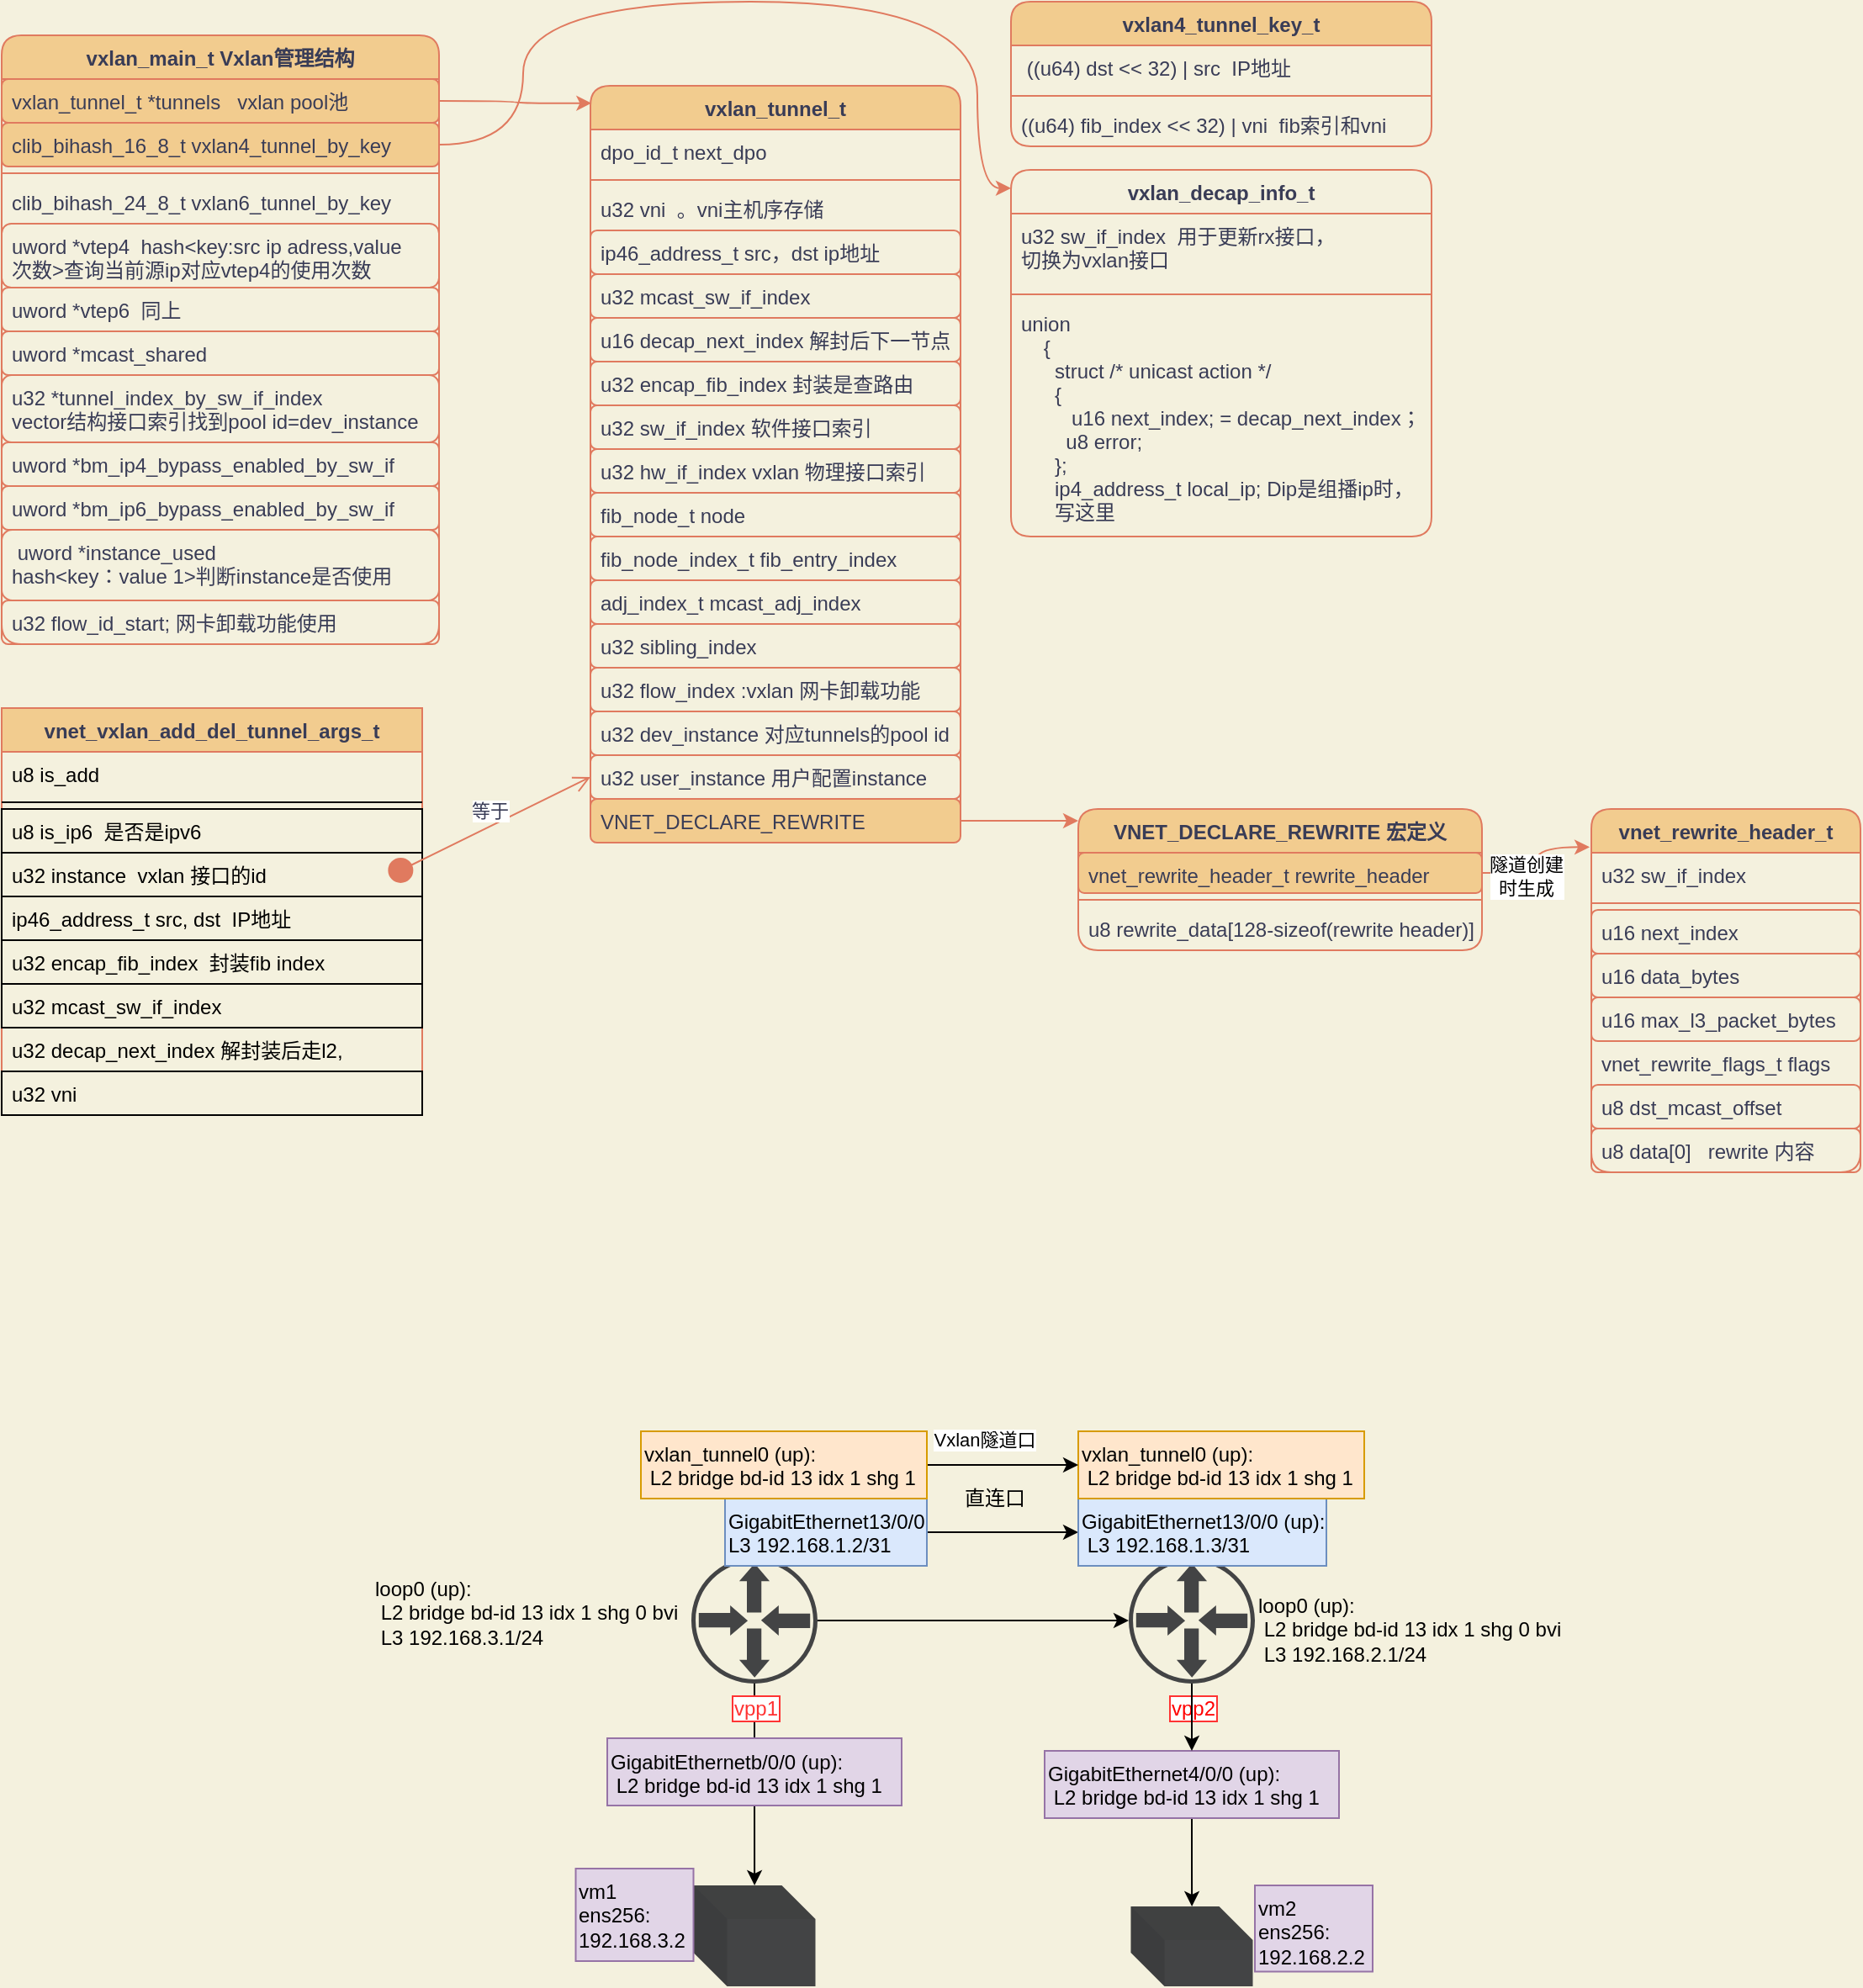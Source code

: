 <mxfile version="14.1.8" type="device"><diagram name="Page-1" id="13e1069c-82ec-6db2-03f1-153e76fe0fe0"><mxGraphModel dx="768" dy="1332" grid="1" gridSize="10" guides="1" tooltips="1" connect="1" arrows="1" fold="1" page="1" pageScale="1" pageWidth="1100" pageHeight="850" background="#F4F1DE" math="0" shadow="0"><root><mxCell id="0"/><mxCell id="1" parent="0"/><mxCell id="uFPIgmtehtDhZ1nZgeQo-14" value="vxlan_main_t Vxlan管理结构" style="swimlane;fontStyle=1;align=center;verticalAlign=top;childLayout=stackLayout;horizontal=1;startSize=26;horizontalStack=0;resizeParent=1;resizeParentMax=0;resizeLast=0;collapsible=1;marginBottom=0;direction=east;fillColor=#F2CC8F;strokeColor=#E07A5F;fontColor=#393C56;rounded=1;" parent="1" vertex="1"><mxGeometry x="70" y="-780" width="260" height="362" as="geometry"><mxRectangle x="50" y="-340" width="100" height="26" as="alternateBounds"/></mxGeometry></mxCell><mxCell id="uFPIgmtehtDhZ1nZgeQo-18" value="vxlan_tunnel_t *tunnels   vxlan pool池" style="text;fillColor=#F2CC8F;align=left;verticalAlign=top;spacingLeft=4;spacingRight=4;overflow=hidden;rotatable=0;points=[[0,0.5],[1,0.5]];portConstraint=eastwest;strokeColor=#E07A5F;fontColor=#393C56;rounded=1;" parent="uFPIgmtehtDhZ1nZgeQo-14" vertex="1"><mxGeometry y="26" width="260" height="26" as="geometry"/></mxCell><mxCell id="uFPIgmtehtDhZ1nZgeQo-15" value="clib_bihash_16_8_t vxlan4_tunnel_by_key" style="text;strokeColor=#E07A5F;fillColor=#F2CC8F;align=left;verticalAlign=top;spacingLeft=4;spacingRight=4;overflow=hidden;rotatable=0;points=[[0,0.5],[1,0.5]];portConstraint=eastwest;fontColor=#393C56;rounded=1;" parent="uFPIgmtehtDhZ1nZgeQo-14" vertex="1"><mxGeometry y="52" width="260" height="26" as="geometry"/></mxCell><mxCell id="uFPIgmtehtDhZ1nZgeQo-16" value="" style="line;strokeWidth=1;fillColor=none;align=left;verticalAlign=middle;spacingTop=-1;spacingLeft=3;spacingRight=3;rotatable=0;labelPosition=right;points=[];portConstraint=eastwest;strokeColor=#E07A5F;fontColor=#393C56;rounded=1;labelBackgroundColor=#F4F1DE;" parent="uFPIgmtehtDhZ1nZgeQo-14" vertex="1"><mxGeometry y="78" width="260" height="8" as="geometry"/></mxCell><mxCell id="uFPIgmtehtDhZ1nZgeQo-17" value="clib_bihash_24_8_t vxlan6_tunnel_by_key" style="text;strokeColor=none;fillColor=none;align=left;verticalAlign=top;spacingLeft=4;spacingRight=4;overflow=hidden;rotatable=0;points=[[0,0.5],[1,0.5]];portConstraint=eastwest;fontColor=#393C56;rounded=1;" parent="uFPIgmtehtDhZ1nZgeQo-14" vertex="1"><mxGeometry y="86" width="260" height="26" as="geometry"/></mxCell><mxCell id="uFPIgmtehtDhZ1nZgeQo-19" value="uword *vtep4  hash&lt;key:src ip adress,value&#10;次数&gt;查询当前源ip对应vtep4的使用次数" style="text;fillColor=none;align=left;verticalAlign=top;spacingLeft=4;spacingRight=4;overflow=hidden;rotatable=0;points=[[0,0.5],[1,0.5]];portConstraint=eastwest;strokeColor=#E07A5F;fontColor=#393C56;rounded=1;" parent="uFPIgmtehtDhZ1nZgeQo-14" vertex="1"><mxGeometry y="112" width="260" height="38" as="geometry"/></mxCell><mxCell id="uFPIgmtehtDhZ1nZgeQo-21" value="uword *vtep6  同上" style="text;fillColor=none;align=left;verticalAlign=top;spacingLeft=4;spacingRight=4;overflow=hidden;rotatable=0;points=[[0,0.5],[1,0.5]];portConstraint=eastwest;strokeColor=#E07A5F;fontColor=#393C56;rounded=1;" parent="uFPIgmtehtDhZ1nZgeQo-14" vertex="1"><mxGeometry y="150" width="260" height="26" as="geometry"/></mxCell><mxCell id="uFPIgmtehtDhZ1nZgeQo-22" value="uword *mcast_shared " style="text;fillColor=none;align=left;verticalAlign=top;spacingLeft=4;spacingRight=4;overflow=hidden;rotatable=0;points=[[0,0.5],[1,0.5]];portConstraint=eastwest;strokeColor=#E07A5F;fontColor=#393C56;rounded=1;" parent="uFPIgmtehtDhZ1nZgeQo-14" vertex="1"><mxGeometry y="176" width="260" height="26" as="geometry"/></mxCell><mxCell id="uFPIgmtehtDhZ1nZgeQo-23" value="u32 *tunnel_index_by_sw_if_index&#10;vector结构接口索引找到pool id=dev_instance" style="text;fillColor=none;align=left;verticalAlign=top;spacingLeft=4;spacingRight=4;overflow=hidden;rotatable=0;points=[[0,0.5],[1,0.5]];portConstraint=eastwest;strokeColor=#E07A5F;fontColor=#393C56;rounded=1;" parent="uFPIgmtehtDhZ1nZgeQo-14" vertex="1"><mxGeometry y="202" width="260" height="40" as="geometry"/></mxCell><mxCell id="uFPIgmtehtDhZ1nZgeQo-24" value="uword *bm_ip4_bypass_enabled_by_sw_if" style="text;fillColor=none;align=left;verticalAlign=top;spacingLeft=4;spacingRight=4;overflow=hidden;rotatable=0;points=[[0,0.5],[1,0.5]];portConstraint=eastwest;strokeColor=#E07A5F;fontColor=#393C56;rounded=1;" parent="uFPIgmtehtDhZ1nZgeQo-14" vertex="1"><mxGeometry y="242" width="260" height="26" as="geometry"/></mxCell><mxCell id="uFPIgmtehtDhZ1nZgeQo-25" value="uword *bm_ip6_bypass_enabled_by_sw_if" style="text;fillColor=none;align=left;verticalAlign=top;spacingLeft=4;spacingRight=4;overflow=hidden;rotatable=0;points=[[0,0.5],[1,0.5]];portConstraint=eastwest;strokeColor=#E07A5F;fontColor=#393C56;rounded=1;" parent="uFPIgmtehtDhZ1nZgeQo-14" vertex="1"><mxGeometry y="268" width="260" height="26" as="geometry"/></mxCell><mxCell id="uFPIgmtehtDhZ1nZgeQo-83" value=" uword *instance_used &#10;hash&lt;key：value 1&gt;判断instance是否使用" style="text;fillColor=none;align=left;verticalAlign=top;spacingLeft=4;spacingRight=4;overflow=hidden;rotatable=0;points=[[0,0.5],[1,0.5]];portConstraint=eastwest;strokeColor=#E07A5F;fontColor=#393C56;rounded=1;" parent="uFPIgmtehtDhZ1nZgeQo-14" vertex="1"><mxGeometry y="294" width="260" height="42" as="geometry"/></mxCell><mxCell id="uFPIgmtehtDhZ1nZgeQo-26" value="u32 flow_id_start; 网卡卸载功能使用" style="text;fillColor=none;align=left;verticalAlign=top;spacingLeft=4;spacingRight=4;overflow=hidden;rotatable=0;points=[[0,0.5],[1,0.5]];portConstraint=eastwest;strokeColor=#E07A5F;fontColor=#393C56;rounded=1;" parent="uFPIgmtehtDhZ1nZgeQo-14" vertex="1"><mxGeometry y="336" width="260" height="26" as="geometry"/></mxCell><mxCell id="uFPIgmtehtDhZ1nZgeQo-28" style="edgeStyle=orthogonalEdgeStyle;orthogonalLoop=1;jettySize=auto;html=1;exitX=1;exitY=0.5;exitDx=0;exitDy=0;strokeColor=#E07A5F;fontColor=#393C56;curved=1;labelBackgroundColor=#F4F1DE;entryX=0.003;entryY=0.023;entryDx=0;entryDy=0;entryPerimeter=0;" parent="1" source="uFPIgmtehtDhZ1nZgeQo-18" target="uFPIgmtehtDhZ1nZgeQo-29" edge="1"><mxGeometry relative="1" as="geometry"><mxPoint x="430" y="-741" as="targetPoint"/></mxGeometry></mxCell><mxCell id="uFPIgmtehtDhZ1nZgeQo-29" value="vxlan_tunnel_t" style="swimlane;fontStyle=1;align=center;verticalAlign=top;childLayout=stackLayout;horizontal=1;startSize=26;horizontalStack=0;resizeParent=1;resizeParentMax=0;resizeLast=0;collapsible=1;marginBottom=0;strokeColor=#E07A5F;fillColor=#F2CC8F;fontColor=#393C56;rounded=1;" parent="1" vertex="1"><mxGeometry x="420" y="-750" width="220" height="450" as="geometry"/></mxCell><mxCell id="uFPIgmtehtDhZ1nZgeQo-30" value="dpo_id_t next_dpo" style="text;strokeColor=none;fillColor=none;align=left;verticalAlign=top;spacingLeft=4;spacingRight=4;overflow=hidden;rotatable=0;points=[[0,0.5],[1,0.5]];portConstraint=eastwest;fontColor=#393C56;rounded=1;" parent="uFPIgmtehtDhZ1nZgeQo-29" vertex="1"><mxGeometry y="26" width="220" height="26" as="geometry"/></mxCell><mxCell id="uFPIgmtehtDhZ1nZgeQo-31" value="" style="line;strokeWidth=1;fillColor=none;align=left;verticalAlign=middle;spacingTop=-1;spacingLeft=3;spacingRight=3;rotatable=0;labelPosition=right;points=[];portConstraint=eastwest;strokeColor=#E07A5F;fontColor=#393C56;rounded=1;labelBackgroundColor=#F4F1DE;" parent="uFPIgmtehtDhZ1nZgeQo-29" vertex="1"><mxGeometry y="52" width="220" height="8" as="geometry"/></mxCell><mxCell id="uFPIgmtehtDhZ1nZgeQo-38" value="u32 vni  。vni主机序存储" style="text;strokeColor=none;fillColor=none;align=left;verticalAlign=top;spacingLeft=4;spacingRight=4;overflow=hidden;rotatable=0;points=[[0,0.5],[1,0.5]];portConstraint=eastwest;fontColor=#393C56;rounded=1;" parent="uFPIgmtehtDhZ1nZgeQo-29" vertex="1"><mxGeometry y="60" width="220" height="26" as="geometry"/></mxCell><mxCell id="uFPIgmtehtDhZ1nZgeQo-39" value="ip46_address_t src，dst ip地址" style="text;fillColor=none;align=left;verticalAlign=top;spacingLeft=4;spacingRight=4;overflow=hidden;rotatable=0;points=[[0,0.5],[1,0.5]];portConstraint=eastwest;strokeColor=#E07A5F;fontColor=#393C56;rounded=1;" parent="uFPIgmtehtDhZ1nZgeQo-29" vertex="1"><mxGeometry y="86" width="220" height="26" as="geometry"/></mxCell><mxCell id="uFPIgmtehtDhZ1nZgeQo-41" value="u32 mcast_sw_if_index" style="text;fillColor=none;align=left;verticalAlign=top;spacingLeft=4;spacingRight=4;overflow=hidden;rotatable=0;points=[[0,0.5],[1,0.5]];portConstraint=eastwest;strokeColor=#E07A5F;fontColor=#393C56;rounded=1;" parent="uFPIgmtehtDhZ1nZgeQo-29" vertex="1"><mxGeometry y="112" width="220" height="26" as="geometry"/></mxCell><mxCell id="uFPIgmtehtDhZ1nZgeQo-42" value="u16 decap_next_index 解封后下一节点" style="text;fillColor=none;align=left;verticalAlign=top;spacingLeft=4;spacingRight=4;overflow=hidden;rotatable=0;points=[[0,0.5],[1,0.5]];portConstraint=eastwest;strokeColor=#E07A5F;fontColor=#393C56;rounded=1;" parent="uFPIgmtehtDhZ1nZgeQo-29" vertex="1"><mxGeometry y="138" width="220" height="26" as="geometry"/></mxCell><mxCell id="uFPIgmtehtDhZ1nZgeQo-46" value="u32 encap_fib_index 封装是查路由" style="text;fillColor=none;align=left;verticalAlign=top;spacingLeft=4;spacingRight=4;overflow=hidden;rotatable=0;points=[[0,0.5],[1,0.5]];portConstraint=eastwest;strokeColor=#E07A5F;fontColor=#393C56;rounded=1;" parent="uFPIgmtehtDhZ1nZgeQo-29" vertex="1"><mxGeometry y="164" width="220" height="26" as="geometry"/></mxCell><mxCell id="uFPIgmtehtDhZ1nZgeQo-47" value="u32 sw_if_index 软件接口索引" style="text;fillColor=none;align=left;verticalAlign=top;spacingLeft=4;spacingRight=4;overflow=hidden;rotatable=0;points=[[0,0.5],[1,0.5]];portConstraint=eastwest;strokeColor=#E07A5F;fontColor=#393C56;rounded=1;" parent="uFPIgmtehtDhZ1nZgeQo-29" vertex="1"><mxGeometry y="190" width="220" height="26" as="geometry"/></mxCell><mxCell id="uFPIgmtehtDhZ1nZgeQo-48" value="u32 hw_if_index vxlan 物理接口索引" style="text;fillColor=none;align=left;verticalAlign=top;spacingLeft=4;spacingRight=4;overflow=hidden;rotatable=0;points=[[0,0.5],[1,0.5]];portConstraint=eastwest;strokeColor=#E07A5F;fontColor=#393C56;rounded=1;" parent="uFPIgmtehtDhZ1nZgeQo-29" vertex="1"><mxGeometry y="216" width="220" height="26" as="geometry"/></mxCell><mxCell id="uFPIgmtehtDhZ1nZgeQo-50" value="fib_node_t node" style="text;fillColor=none;align=left;verticalAlign=top;spacingLeft=4;spacingRight=4;overflow=hidden;rotatable=0;points=[[0,0.5],[1,0.5]];portConstraint=eastwest;strokeColor=#E07A5F;fontColor=#393C56;rounded=1;" parent="uFPIgmtehtDhZ1nZgeQo-29" vertex="1"><mxGeometry y="242" width="220" height="26" as="geometry"/></mxCell><mxCell id="uFPIgmtehtDhZ1nZgeQo-49" value="fib_node_index_t fib_entry_index" style="text;fillColor=none;align=left;verticalAlign=top;spacingLeft=4;spacingRight=4;overflow=hidden;rotatable=0;points=[[0,0.5],[1,0.5]];portConstraint=eastwest;strokeColor=#E07A5F;fontColor=#393C56;rounded=1;" parent="uFPIgmtehtDhZ1nZgeQo-29" vertex="1"><mxGeometry y="268" width="220" height="26" as="geometry"/></mxCell><mxCell id="uFPIgmtehtDhZ1nZgeQo-51" value="adj_index_t mcast_adj_index" style="text;fillColor=none;align=left;verticalAlign=top;spacingLeft=4;spacingRight=4;overflow=hidden;rotatable=0;points=[[0,0.5],[1,0.5]];portConstraint=eastwest;strokeColor=#E07A5F;fontColor=#393C56;rounded=1;" parent="uFPIgmtehtDhZ1nZgeQo-29" vertex="1"><mxGeometry y="294" width="220" height="26" as="geometry"/></mxCell><mxCell id="uFPIgmtehtDhZ1nZgeQo-52" value="u32 sibling_index" style="text;fillColor=none;align=left;verticalAlign=top;spacingLeft=4;spacingRight=4;overflow=hidden;rotatable=0;points=[[0,0.5],[1,0.5]];portConstraint=eastwest;strokeColor=#E07A5F;fontColor=#393C56;rounded=1;" parent="uFPIgmtehtDhZ1nZgeQo-29" vertex="1"><mxGeometry y="320" width="220" height="26" as="geometry"/></mxCell><mxCell id="uFPIgmtehtDhZ1nZgeQo-53" value="u32 flow_index :vxlan 网卡卸载功能" style="text;fillColor=none;align=left;verticalAlign=top;spacingLeft=4;spacingRight=4;overflow=hidden;rotatable=0;points=[[0,0.5],[1,0.5]];portConstraint=eastwest;strokeColor=#E07A5F;fontColor=#393C56;rounded=1;" parent="uFPIgmtehtDhZ1nZgeQo-29" vertex="1"><mxGeometry y="346" width="220" height="26" as="geometry"/></mxCell><mxCell id="uFPIgmtehtDhZ1nZgeQo-54" value="u32 dev_instance 对应tunnels的pool id" style="text;fillColor=none;align=left;verticalAlign=top;spacingLeft=4;spacingRight=4;overflow=hidden;rotatable=0;points=[[0,0.5],[1,0.5]];portConstraint=eastwest;strokeColor=#E07A5F;fontColor=#393C56;rounded=1;" parent="uFPIgmtehtDhZ1nZgeQo-29" vertex="1"><mxGeometry y="372" width="220" height="26" as="geometry"/></mxCell><mxCell id="uFPIgmtehtDhZ1nZgeQo-55" value="u32 user_instance 用户配置instance" style="text;fillColor=none;align=left;verticalAlign=top;spacingLeft=4;spacingRight=4;overflow=hidden;rotatable=0;points=[[0,0.5],[1,0.5]];portConstraint=eastwest;strokeColor=#E07A5F;fontColor=#393C56;rounded=1;" parent="uFPIgmtehtDhZ1nZgeQo-29" vertex="1"><mxGeometry y="398" width="220" height="26" as="geometry"/></mxCell><mxCell id="uFPIgmtehtDhZ1nZgeQo-40" value="VNET_DECLARE_REWRITE" style="text;fillColor=#F2CC8F;align=left;verticalAlign=top;spacingLeft=4;spacingRight=4;overflow=hidden;rotatable=0;points=[[0,0.5],[1,0.5]];portConstraint=eastwest;strokeColor=#E07A5F;fontColor=#393C56;rounded=1;" parent="uFPIgmtehtDhZ1nZgeQo-29" vertex="1"><mxGeometry y="424" width="220" height="26" as="geometry"/></mxCell><mxCell id="uFPIgmtehtDhZ1nZgeQo-56" style="edgeStyle=orthogonalEdgeStyle;orthogonalLoop=1;jettySize=auto;html=1;exitX=1;exitY=0.5;exitDx=0;exitDy=0;strokeColor=#E07A5F;fontColor=#393C56;curved=1;labelBackgroundColor=#F4F1DE;" parent="1" source="uFPIgmtehtDhZ1nZgeQo-40" edge="1"><mxGeometry relative="1" as="geometry"><mxPoint x="710" y="-313" as="targetPoint"/></mxGeometry></mxCell><mxCell id="uFPIgmtehtDhZ1nZgeQo-57" value="VNET_DECLARE_REWRITE 宏定义" style="swimlane;fontStyle=1;align=center;verticalAlign=top;childLayout=stackLayout;horizontal=1;startSize=26;horizontalStack=0;resizeParent=1;resizeParentMax=0;resizeLast=0;collapsible=1;marginBottom=0;strokeColor=#E07A5F;fillColor=#F2CC8F;fontColor=#393C56;rounded=1;" parent="1" vertex="1"><mxGeometry x="710" y="-320" width="240" height="84" as="geometry"/></mxCell><mxCell id="uFPIgmtehtDhZ1nZgeQo-58" value="vnet_rewrite_header_t rewrite_header" style="text;strokeColor=#E07A5F;fillColor=#F2CC8F;align=left;verticalAlign=top;spacingLeft=4;spacingRight=4;overflow=hidden;rotatable=0;points=[[0,0.5],[1,0.5]];portConstraint=eastwest;fontColor=#393C56;rounded=1;" parent="uFPIgmtehtDhZ1nZgeQo-57" vertex="1"><mxGeometry y="26" width="240" height="24" as="geometry"/></mxCell><mxCell id="uFPIgmtehtDhZ1nZgeQo-59" value="" style="line;strokeWidth=1;fillColor=none;align=left;verticalAlign=middle;spacingTop=-1;spacingLeft=3;spacingRight=3;rotatable=0;labelPosition=right;points=[];portConstraint=eastwest;strokeColor=#E07A5F;fontColor=#393C56;rounded=1;labelBackgroundColor=#F4F1DE;" parent="uFPIgmtehtDhZ1nZgeQo-57" vertex="1"><mxGeometry y="50" width="240" height="8" as="geometry"/></mxCell><mxCell id="uFPIgmtehtDhZ1nZgeQo-60" value="u8 rewrite_data[128-sizeof(rewrite header)]" style="text;strokeColor=none;fillColor=none;align=left;verticalAlign=top;spacingLeft=4;spacingRight=4;overflow=hidden;rotatable=0;points=[[0,0.5],[1,0.5]];portConstraint=eastwest;fontColor=#393C56;rounded=1;" parent="uFPIgmtehtDhZ1nZgeQo-57" vertex="1"><mxGeometry y="58" width="240" height="26" as="geometry"/></mxCell><mxCell id="uFPIgmtehtDhZ1nZgeQo-62" style="edgeStyle=orthogonalEdgeStyle;orthogonalLoop=1;jettySize=auto;html=1;exitX=1;exitY=0.5;exitDx=0;exitDy=0;entryX=-0.006;entryY=0.105;entryDx=0;entryDy=0;entryPerimeter=0;strokeColor=#E07A5F;fontColor=#393C56;curved=1;labelBackgroundColor=#F4F1DE;" parent="1" source="uFPIgmtehtDhZ1nZgeQo-58" target="uFPIgmtehtDhZ1nZgeQo-63" edge="1"><mxGeometry relative="1" as="geometry"><mxPoint x="990" y="-310" as="targetPoint"/></mxGeometry></mxCell><mxCell id="suZ2CLB8-niLP9ncYrzO-1" value="隧道创建&lt;br&gt;时生成" style="edgeLabel;html=1;align=center;verticalAlign=middle;resizable=0;points=[];" vertex="1" connectable="0" parent="uFPIgmtehtDhZ1nZgeQo-62"><mxGeometry x="-0.345" y="-2" relative="1" as="geometry"><mxPoint as="offset"/></mxGeometry></mxCell><mxCell id="uFPIgmtehtDhZ1nZgeQo-63" value="vnet_rewrite_header_t" style="swimlane;fontStyle=1;align=center;verticalAlign=top;childLayout=stackLayout;horizontal=1;startSize=26;horizontalStack=0;resizeParent=1;resizeParentMax=0;resizeLast=0;collapsible=1;marginBottom=0;strokeColor=#E07A5F;fillColor=#F2CC8F;fontColor=#393C56;rounded=1;" parent="1" vertex="1"><mxGeometry x="1015" y="-320" width="160" height="216" as="geometry"/></mxCell><mxCell id="uFPIgmtehtDhZ1nZgeQo-64" value="u32 sw_if_index" style="text;strokeColor=none;fillColor=none;align=left;verticalAlign=top;spacingLeft=4;spacingRight=4;overflow=hidden;rotatable=0;points=[[0,0.5],[1,0.5]];portConstraint=eastwest;fontColor=#393C56;rounded=1;" parent="uFPIgmtehtDhZ1nZgeQo-63" vertex="1"><mxGeometry y="26" width="160" height="26" as="geometry"/></mxCell><mxCell id="uFPIgmtehtDhZ1nZgeQo-65" value="" style="line;strokeWidth=1;fillColor=none;align=left;verticalAlign=middle;spacingTop=-1;spacingLeft=3;spacingRight=3;rotatable=0;labelPosition=right;points=[];portConstraint=eastwest;strokeColor=#E07A5F;fontColor=#393C56;rounded=1;labelBackgroundColor=#F4F1DE;" parent="uFPIgmtehtDhZ1nZgeQo-63" vertex="1"><mxGeometry y="52" width="160" height="8" as="geometry"/></mxCell><mxCell id="uFPIgmtehtDhZ1nZgeQo-68" value="u16 next_index" style="text;fillColor=none;align=left;verticalAlign=top;spacingLeft=4;spacingRight=4;overflow=hidden;rotatable=0;points=[[0,0.5],[1,0.5]];portConstraint=eastwest;strokeColor=#E07A5F;fontColor=#393C56;rounded=1;" parent="uFPIgmtehtDhZ1nZgeQo-63" vertex="1"><mxGeometry y="60" width="160" height="26" as="geometry"/></mxCell><mxCell id="uFPIgmtehtDhZ1nZgeQo-70" value="u16 data_bytes" style="text;fillColor=none;align=left;verticalAlign=top;spacingLeft=4;spacingRight=4;overflow=hidden;rotatable=0;points=[[0,0.5],[1,0.5]];portConstraint=eastwest;strokeColor=#E07A5F;fontColor=#393C56;rounded=1;" parent="uFPIgmtehtDhZ1nZgeQo-63" vertex="1"><mxGeometry y="86" width="160" height="26" as="geometry"/></mxCell><mxCell id="uFPIgmtehtDhZ1nZgeQo-69" value="u16 max_l3_packet_bytes" style="text;fillColor=none;align=left;verticalAlign=top;spacingLeft=4;spacingRight=4;overflow=hidden;rotatable=0;points=[[0,0.5],[1,0.5]];portConstraint=eastwest;strokeColor=#E07A5F;fontColor=#393C56;rounded=1;" parent="uFPIgmtehtDhZ1nZgeQo-63" vertex="1"><mxGeometry y="112" width="160" height="26" as="geometry"/></mxCell><mxCell id="uFPIgmtehtDhZ1nZgeQo-72" value="vnet_rewrite_flags_t flags" style="text;strokeColor=none;fillColor=none;align=left;verticalAlign=top;spacingLeft=4;spacingRight=4;overflow=hidden;rotatable=0;points=[[0,0.5],[1,0.5]];portConstraint=eastwest;fontColor=#393C56;rounded=1;" parent="uFPIgmtehtDhZ1nZgeQo-63" vertex="1"><mxGeometry y="138" width="160" height="26" as="geometry"/></mxCell><mxCell id="uFPIgmtehtDhZ1nZgeQo-71" value="u8 dst_mcast_offset" style="text;fillColor=none;align=left;verticalAlign=top;spacingLeft=4;spacingRight=4;overflow=hidden;rotatable=0;points=[[0,0.5],[1,0.5]];portConstraint=eastwest;strokeColor=#E07A5F;fontColor=#393C56;rounded=1;" parent="uFPIgmtehtDhZ1nZgeQo-63" vertex="1"><mxGeometry y="164" width="160" height="26" as="geometry"/></mxCell><mxCell id="uFPIgmtehtDhZ1nZgeQo-66" value="u8 data[0]   rewrite 内容" style="text;fillColor=none;align=left;verticalAlign=top;spacingLeft=4;spacingRight=4;overflow=hidden;rotatable=0;points=[[0,0.5],[1,0.5]];portConstraint=eastwest;strokeColor=#E07A5F;fontColor=#393C56;rounded=1;" parent="uFPIgmtehtDhZ1nZgeQo-63" vertex="1"><mxGeometry y="190" width="160" height="26" as="geometry"/></mxCell><mxCell id="uFPIgmtehtDhZ1nZgeQo-73" style="edgeStyle=orthogonalEdgeStyle;orthogonalLoop=1;jettySize=auto;html=1;exitX=1;exitY=0.5;exitDx=0;exitDy=0;fillColor=#F2CC8F;strokeColor=#E07A5F;entryX=0;entryY=0.05;entryDx=0;entryDy=0;entryPerimeter=0;fontColor=#393C56;curved=1;labelBackgroundColor=#F4F1DE;" parent="1" source="uFPIgmtehtDhZ1nZgeQo-15" target="uFPIgmtehtDhZ1nZgeQo-79" edge="1"><mxGeometry relative="1" as="geometry"><mxPoint x="670" y="-790" as="targetPoint"/><Array as="points"><mxPoint x="380" y="-715"/><mxPoint x="380" y="-800"/><mxPoint x="650" y="-800"/><mxPoint x="650" y="-690"/></Array></mxGeometry></mxCell><mxCell id="uFPIgmtehtDhZ1nZgeQo-74" value="vxlan4_tunnel_key_t" style="swimlane;fontStyle=1;align=center;verticalAlign=top;childLayout=stackLayout;horizontal=1;startSize=26;horizontalStack=0;resizeParent=1;resizeParentMax=0;resizeLast=0;collapsible=1;marginBottom=0;strokeColor=#E07A5F;fillColor=#F2CC8F;fontColor=#393C56;rounded=1;" parent="1" vertex="1"><mxGeometry x="670" y="-800" width="250" height="86" as="geometry"/></mxCell><mxCell id="uFPIgmtehtDhZ1nZgeQo-75" value=" ((u64) dst &lt;&lt; 32) | src  IP地址" style="text;strokeColor=none;fillColor=none;align=left;verticalAlign=top;spacingLeft=4;spacingRight=4;overflow=hidden;rotatable=0;points=[[0,0.5],[1,0.5]];portConstraint=eastwest;fontColor=#393C56;rounded=1;" parent="uFPIgmtehtDhZ1nZgeQo-74" vertex="1"><mxGeometry y="26" width="250" height="26" as="geometry"/></mxCell><mxCell id="uFPIgmtehtDhZ1nZgeQo-76" value="" style="line;strokeWidth=1;fillColor=none;align=left;verticalAlign=middle;spacingTop=-1;spacingLeft=3;spacingRight=3;rotatable=0;labelPosition=right;points=[];portConstraint=eastwest;strokeColor=#E07A5F;fontColor=#393C56;rounded=1;labelBackgroundColor=#F4F1DE;" parent="uFPIgmtehtDhZ1nZgeQo-74" vertex="1"><mxGeometry y="52" width="250" height="8" as="geometry"/></mxCell><mxCell id="uFPIgmtehtDhZ1nZgeQo-77" value="((u64) fib_index &lt;&lt; 32) | vni  fib索引和vni" style="text;strokeColor=none;fillColor=none;align=left;verticalAlign=top;spacingLeft=4;spacingRight=4;overflow=hidden;rotatable=0;points=[[0,0.5],[1,0.5]];portConstraint=eastwest;fontColor=#393C56;rounded=1;" parent="uFPIgmtehtDhZ1nZgeQo-74" vertex="1"><mxGeometry y="60" width="250" height="26" as="geometry"/></mxCell><mxCell id="uFPIgmtehtDhZ1nZgeQo-79" value="vxlan_decap_info_t" style="swimlane;fontStyle=1;align=center;verticalAlign=top;childLayout=stackLayout;horizontal=1;startSize=26;horizontalStack=0;resizeParent=1;resizeParentMax=0;resizeLast=0;collapsible=1;marginBottom=0;strokeColor=#E07A5F;fillColor=none;fontColor=#393C56;rounded=1;" parent="1" vertex="1"><mxGeometry x="670" y="-700" width="250" height="218" as="geometry"/></mxCell><mxCell id="uFPIgmtehtDhZ1nZgeQo-80" value="u32 sw_if_index  用于更新rx接口，&#10;切换为vxlan接口" style="text;strokeColor=none;fillColor=none;align=left;verticalAlign=top;spacingLeft=4;spacingRight=4;overflow=hidden;rotatable=0;points=[[0,0.5],[1,0.5]];portConstraint=eastwest;fontColor=#393C56;rounded=1;" parent="uFPIgmtehtDhZ1nZgeQo-79" vertex="1"><mxGeometry y="26" width="250" height="44" as="geometry"/></mxCell><mxCell id="uFPIgmtehtDhZ1nZgeQo-81" value="" style="line;strokeWidth=1;fillColor=none;align=left;verticalAlign=middle;spacingTop=-1;spacingLeft=3;spacingRight=3;rotatable=0;labelPosition=right;points=[];portConstraint=eastwest;strokeColor=#E07A5F;fontColor=#393C56;rounded=1;labelBackgroundColor=#F4F1DE;" parent="uFPIgmtehtDhZ1nZgeQo-79" vertex="1"><mxGeometry y="70" width="250" height="8" as="geometry"/></mxCell><mxCell id="uFPIgmtehtDhZ1nZgeQo-82" value="union&#10;    {&#10;      struct&#9;&#9;&#9;/* unicast action */&#10;      {&#10;         u16 next_index; = decap_next_index；&#10;        u8 error;&#10;      };&#10;      ip4_address_t local_ip; Dip是组播ip时，&#10;      写这里" style="text;strokeColor=none;fillColor=none;align=left;verticalAlign=top;spacingLeft=4;spacingRight=4;overflow=hidden;rotatable=0;points=[[0,0.5],[1,0.5]];portConstraint=eastwest;fontColor=#393C56;rounded=1;" parent="uFPIgmtehtDhZ1nZgeQo-79" vertex="1"><mxGeometry y="78" width="250" height="140" as="geometry"/></mxCell><mxCell id="uFPIgmtehtDhZ1nZgeQo-84" value="vnet_vxlan_add_del_tunnel_args_t" style="swimlane;fontStyle=1;align=center;verticalAlign=top;childLayout=stackLayout;horizontal=1;startSize=26;horizontalStack=0;resizeParent=1;resizeParentMax=0;resizeLast=0;collapsible=1;marginBottom=0;rounded=0;sketch=0;strokeColor=#E07A5F;fillColor=#F2CC8F;fontColor=#393C56;" parent="1" vertex="1"><mxGeometry x="70" y="-380" width="250" height="242" as="geometry"/></mxCell><mxCell id="uFPIgmtehtDhZ1nZgeQo-85" value="u8 is_add" style="text;strokeColor=none;fillColor=none;align=left;verticalAlign=top;spacingLeft=4;spacingRight=4;overflow=hidden;rotatable=0;points=[[0,0.5],[1,0.5]];portConstraint=eastwest;" parent="uFPIgmtehtDhZ1nZgeQo-84" vertex="1"><mxGeometry y="26" width="250" height="26" as="geometry"/></mxCell><mxCell id="uFPIgmtehtDhZ1nZgeQo-86" value="" style="line;strokeWidth=1;fillColor=none;align=left;verticalAlign=middle;spacingTop=-1;spacingLeft=3;spacingRight=3;rotatable=0;labelPosition=right;points=[];portConstraint=eastwest;" parent="uFPIgmtehtDhZ1nZgeQo-84" vertex="1"><mxGeometry y="52" width="250" height="8" as="geometry"/></mxCell><mxCell id="uFPIgmtehtDhZ1nZgeQo-91" value="u8 is_ip6  是否是ipv6" style="text;fillColor=none;align=left;verticalAlign=top;spacingLeft=4;spacingRight=4;overflow=hidden;rotatable=0;points=[[0,0.5],[1,0.5]];portConstraint=eastwest;strokeColor=#000000;" parent="uFPIgmtehtDhZ1nZgeQo-84" vertex="1"><mxGeometry y="60" width="250" height="26" as="geometry"/></mxCell><mxCell id="uFPIgmtehtDhZ1nZgeQo-90" value="u32 instance  vxlan 接口的id" style="text;fillColor=none;align=left;verticalAlign=top;spacingLeft=4;spacingRight=4;overflow=hidden;rotatable=0;points=[[0,0.5],[1,0.5]];portConstraint=eastwest;strokeColor=#000000;" parent="uFPIgmtehtDhZ1nZgeQo-84" vertex="1"><mxGeometry y="86" width="250" height="26" as="geometry"/></mxCell><mxCell id="uFPIgmtehtDhZ1nZgeQo-94" value="等于" style="html=1;verticalAlign=bottom;startArrow=circle;startFill=1;endArrow=open;startSize=6;endSize=8;strokeColor=#E07A5F;fillColor=#F2CC8F;fontColor=#393C56;entryX=0;entryY=0.5;entryDx=0;entryDy=0;" parent="uFPIgmtehtDhZ1nZgeQo-84" target="uFPIgmtehtDhZ1nZgeQo-55" edge="1"><mxGeometry width="80" relative="1" as="geometry"><mxPoint x="230" y="100" as="sourcePoint"/><mxPoint x="310" y="100" as="targetPoint"/></mxGeometry></mxCell><mxCell id="uFPIgmtehtDhZ1nZgeQo-92" value="ip46_address_t src, dst  IP地址" style="text;fillColor=none;align=left;verticalAlign=top;spacingLeft=4;spacingRight=4;overflow=hidden;rotatable=0;points=[[0,0.5],[1,0.5]];portConstraint=eastwest;strokeColor=#000000;" parent="uFPIgmtehtDhZ1nZgeQo-84" vertex="1"><mxGeometry y="112" width="250" height="26" as="geometry"/></mxCell><mxCell id="uFPIgmtehtDhZ1nZgeQo-89" value="u32 encap_fib_index  封装fib index" style="text;fillColor=none;align=left;verticalAlign=top;spacingLeft=4;spacingRight=4;overflow=hidden;rotatable=0;points=[[0,0.5],[1,0.5]];portConstraint=eastwest;strokeColor=#000000;" parent="uFPIgmtehtDhZ1nZgeQo-84" vertex="1"><mxGeometry y="138" width="250" height="26" as="geometry"/></mxCell><mxCell id="uFPIgmtehtDhZ1nZgeQo-88" value="u32 mcast_sw_if_index" style="text;fillColor=none;align=left;verticalAlign=top;spacingLeft=4;spacingRight=4;overflow=hidden;rotatable=0;points=[[0,0.5],[1,0.5]];portConstraint=eastwest;strokeColor=#000000;" parent="uFPIgmtehtDhZ1nZgeQo-84" vertex="1"><mxGeometry y="164" width="250" height="26" as="geometry"/></mxCell><mxCell id="uFPIgmtehtDhZ1nZgeQo-93" value="u32 decap_next_index 解封装后走l2," style="text;strokeColor=none;fillColor=none;align=left;verticalAlign=top;spacingLeft=4;spacingRight=4;overflow=hidden;rotatable=0;points=[[0,0.5],[1,0.5]];portConstraint=eastwest;" parent="uFPIgmtehtDhZ1nZgeQo-84" vertex="1"><mxGeometry y="190" width="250" height="26" as="geometry"/></mxCell><mxCell id="uFPIgmtehtDhZ1nZgeQo-87" value="u32 vni" style="text;fillColor=none;align=left;verticalAlign=top;spacingLeft=4;spacingRight=4;overflow=hidden;rotatable=0;points=[[0,0.5],[1,0.5]];portConstraint=eastwest;strokeColor=#000000;" parent="uFPIgmtehtDhZ1nZgeQo-84" vertex="1"><mxGeometry y="216" width="250" height="26" as="geometry"/></mxCell><mxCell id="suZ2CLB8-niLP9ncYrzO-9" value="" style="edgeStyle=orthogonalEdgeStyle;rounded=0;orthogonalLoop=1;jettySize=auto;html=1;" edge="1" parent="1" source="suZ2CLB8-niLP9ncYrzO-2" target="suZ2CLB8-niLP9ncYrzO-8"><mxGeometry relative="1" as="geometry"/></mxCell><mxCell id="suZ2CLB8-niLP9ncYrzO-20" value="" style="edgeStyle=orthogonalEdgeStyle;rounded=0;orthogonalLoop=1;jettySize=auto;html=1;" edge="1" parent="1" source="suZ2CLB8-niLP9ncYrzO-2" target="suZ2CLB8-niLP9ncYrzO-19"><mxGeometry relative="1" as="geometry"/></mxCell><mxCell id="suZ2CLB8-niLP9ncYrzO-2" value="vpp1" style="pointerEvents=1;shadow=0;dashed=0;html=1;strokeColor=none;fillColor=#434445;aspect=fixed;labelPosition=center;verticalLabelPosition=bottom;verticalAlign=top;align=center;outlineConnect=0;shape=mxgraph.vvd.physical_upstream_router;fontColor=#FF3333;labelBackgroundColor=#ffffff;labelBorderColor=#FF3333;" vertex="1" parent="1"><mxGeometry x="480" y="125" width="75" height="75" as="geometry"/></mxCell><mxCell id="suZ2CLB8-niLP9ncYrzO-11" value="" style="edgeStyle=orthogonalEdgeStyle;rounded=0;orthogonalLoop=1;jettySize=auto;html=1;" edge="1" parent="1" source="suZ2CLB8-niLP9ncYrzO-7" target="suZ2CLB8-niLP9ncYrzO-10"><mxGeometry relative="1" as="geometry"/></mxCell><mxCell id="suZ2CLB8-niLP9ncYrzO-7" value="GigabitEthernet13/0/0 &lt;br&gt;L3 192.168.1.2/31" style="text;whiteSpace=wrap;html=1;fillColor=#dae8fc;strokeColor=#6c8ebf;" vertex="1" parent="1"><mxGeometry x="500" y="90" width="120" height="40" as="geometry"/></mxCell><mxCell id="suZ2CLB8-niLP9ncYrzO-18" value="" style="edgeStyle=orthogonalEdgeStyle;rounded=0;orthogonalLoop=1;jettySize=auto;html=1;" edge="1" parent="1" source="suZ2CLB8-niLP9ncYrzO-21" target="suZ2CLB8-niLP9ncYrzO-17"><mxGeometry relative="1" as="geometry"/></mxCell><mxCell id="suZ2CLB8-niLP9ncYrzO-8" value="vpp2" style="pointerEvents=1;shadow=0;dashed=0;html=1;strokeColor=none;fillColor=#434445;aspect=fixed;labelPosition=center;verticalLabelPosition=bottom;verticalAlign=top;align=center;outlineConnect=0;shape=mxgraph.vvd.physical_upstream_router;labelBackgroundColor=#ffffff;labelBorderColor=#FF3333;fontColor=#FF0000;" vertex="1" parent="1"><mxGeometry x="740" y="125" width="75" height="75" as="geometry"/></mxCell><mxCell id="suZ2CLB8-niLP9ncYrzO-10" value="GigabitEthernet13/0/0 (up):&lt;br&gt;&amp;nbsp;L3 192.168.1.3/31" style="text;whiteSpace=wrap;html=1;fillColor=#dae8fc;strokeColor=#6c8ebf;" vertex="1" parent="1"><mxGeometry x="710" y="90" width="147.5" height="40" as="geometry"/></mxCell><mxCell id="suZ2CLB8-niLP9ncYrzO-12" value="直连口" style="text;html=1;align=center;verticalAlign=middle;resizable=0;points=[];autosize=1;" vertex="1" parent="1"><mxGeometry x="635" y="80" width="50" height="20" as="geometry"/></mxCell><mxCell id="suZ2CLB8-niLP9ncYrzO-15" value="loop0 (up): &lt;br&gt;&amp;nbsp;L2 bridge bd-id 13 idx 1 shg 0 bvi &lt;br&gt;&amp;nbsp;L3 192.168.2.1/24" style="text;whiteSpace=wrap;html=1;" vertex="1" parent="1"><mxGeometry x="815" y="140" width="185" height="50" as="geometry"/></mxCell><mxCell id="suZ2CLB8-niLP9ncYrzO-16" value="vxlan_tunnel0 (up):&lt;br&gt;&amp;nbsp;L2 bridge bd-id 13 idx 1 shg 1" style="text;whiteSpace=wrap;html=1;fillColor=#ffe6cc;strokeColor=#d79b00;" vertex="1" parent="1"><mxGeometry x="710" y="50" width="170" height="40" as="geometry"/></mxCell><mxCell id="suZ2CLB8-niLP9ncYrzO-17" value="" style="shape=cube;whiteSpace=wrap;html=1;boundedLbl=1;backgroundOutline=1;darkOpacity=0.05;darkOpacity2=0.1;shadow=0;dashed=0;verticalAlign=top;strokeColor=none;fillColor=#434445;" vertex="1" parent="1"><mxGeometry x="741.25" y="332.5" width="72.5" height="47.5" as="geometry"/></mxCell><mxCell id="suZ2CLB8-niLP9ncYrzO-19" value="" style="shape=cube;whiteSpace=wrap;html=1;boundedLbl=1;backgroundOutline=1;darkOpacity=0.05;darkOpacity2=0.1;shadow=0;dashed=0;verticalAlign=top;strokeColor=none;fillColor=#434445;" vertex="1" parent="1"><mxGeometry x="481.25" y="320" width="72.5" height="60" as="geometry"/></mxCell><mxCell id="suZ2CLB8-niLP9ncYrzO-21" value="GigabitEthernet4/0/0 (up): &lt;br&gt;&amp;nbsp;L2 bridge bd-id 13 idx 1 shg 1" style="text;whiteSpace=wrap;html=1;fillColor=#e1d5e7;strokeColor=#9673a6;" vertex="1" parent="1"><mxGeometry x="690" y="240" width="175" height="40" as="geometry"/></mxCell><mxCell id="suZ2CLB8-niLP9ncYrzO-22" value="" style="edgeStyle=orthogonalEdgeStyle;rounded=0;orthogonalLoop=1;jettySize=auto;html=1;" edge="1" parent="1" source="suZ2CLB8-niLP9ncYrzO-8" target="suZ2CLB8-niLP9ncYrzO-21"><mxGeometry relative="1" as="geometry"><mxPoint x="777.5" y="200" as="sourcePoint"/><mxPoint x="777.6" y="270" as="targetPoint"/></mxGeometry></mxCell><mxCell id="suZ2CLB8-niLP9ncYrzO-23" value="vm2&lt;br&gt;ens256:&lt;br&gt;192.168.2.2" style="text;whiteSpace=wrap;html=1;fillColor=#e1d5e7;strokeColor=#9673a6;" vertex="1" parent="1"><mxGeometry x="815" y="320" width="70" height="51.25" as="geometry"/></mxCell><mxCell id="suZ2CLB8-niLP9ncYrzO-29" value="" style="edgeStyle=orthogonalEdgeStyle;rounded=0;orthogonalLoop=1;jettySize=auto;html=1;" edge="1" parent="1" source="suZ2CLB8-niLP9ncYrzO-24" target="suZ2CLB8-niLP9ncYrzO-16"><mxGeometry relative="1" as="geometry"/></mxCell><mxCell id="suZ2CLB8-niLP9ncYrzO-30" value="Vxlan隧道口" style="edgeLabel;html=1;align=center;verticalAlign=middle;resizable=0;points=[];" vertex="1" connectable="0" parent="suZ2CLB8-niLP9ncYrzO-29"><mxGeometry x="-0.283" y="3" relative="1" as="geometry"><mxPoint x="1" y="-12" as="offset"/></mxGeometry></mxCell><mxCell id="suZ2CLB8-niLP9ncYrzO-24" value="vxlan_tunnel0 (up):&lt;br&gt;&amp;nbsp;L2 bridge bd-id 13 idx 1 shg 1" style="text;whiteSpace=wrap;html=1;fillColor=#ffe6cc;strokeColor=#d79b00;" vertex="1" parent="1"><mxGeometry x="450" y="50" width="170" height="40" as="geometry"/></mxCell><mxCell id="suZ2CLB8-niLP9ncYrzO-25" value="loop0 (up): &lt;br&gt;&amp;nbsp;L2 bridge bd-id 13 idx 1 shg 0 bvi &lt;br&gt;&amp;nbsp;L3 192.168.3.1/24" style="text;whiteSpace=wrap;html=1;" vertex="1" parent="1"><mxGeometry x="290" y="130" width="190" height="50" as="geometry"/></mxCell><mxCell id="suZ2CLB8-niLP9ncYrzO-27" value="GigabitEthernetb/0/0 (up): &lt;br&gt;&amp;nbsp;L2 bridge bd-id 13 idx 1 shg 1" style="text;whiteSpace=wrap;html=1;fillColor=#e1d5e7;strokeColor=#9673a6;" vertex="1" parent="1"><mxGeometry x="430" y="232.5" width="175" height="40" as="geometry"/></mxCell><mxCell id="suZ2CLB8-niLP9ncYrzO-28" value="vm1&lt;br&gt;ens256:&lt;br&gt;192.168.3.2" style="text;whiteSpace=wrap;html=1;fillColor=#e1d5e7;strokeColor=#9673a6;" vertex="1" parent="1"><mxGeometry x="411.25" y="310" width="70" height="55" as="geometry"/></mxCell></root></mxGraphModel></diagram></mxfile>